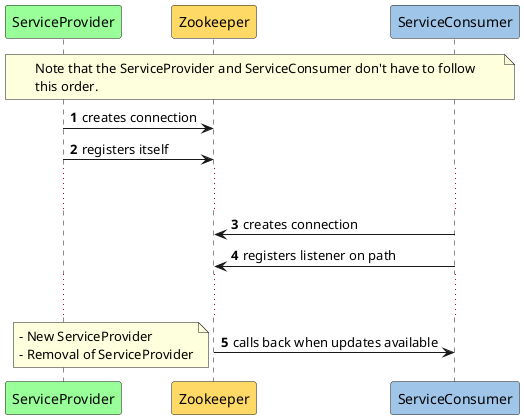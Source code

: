 @startuml
'https://plantuml.com/sequence-diagram

autonumber

participant ServiceProvider #99FF99
participant Zookeeper #ffd966
participant ServiceConsumer #9fc5e8

note over ServiceConsumer, ServiceProvider
Note that the ServiceProvider and ServiceConsumer don't have to follow
this order.
end note

ServiceProvider -> Zookeeper: creates connection
ServiceProvider -> Zookeeper: registers itself
... ...
ServiceConsumer -> Zookeeper: creates connection
ServiceConsumer -> Zookeeper: registers listener on path
... ...

Zookeeper -> ServiceConsumer: calls back when updates available
note left
    - New ServiceProvider
    - Removal of ServiceProvider
end note

@enduml
